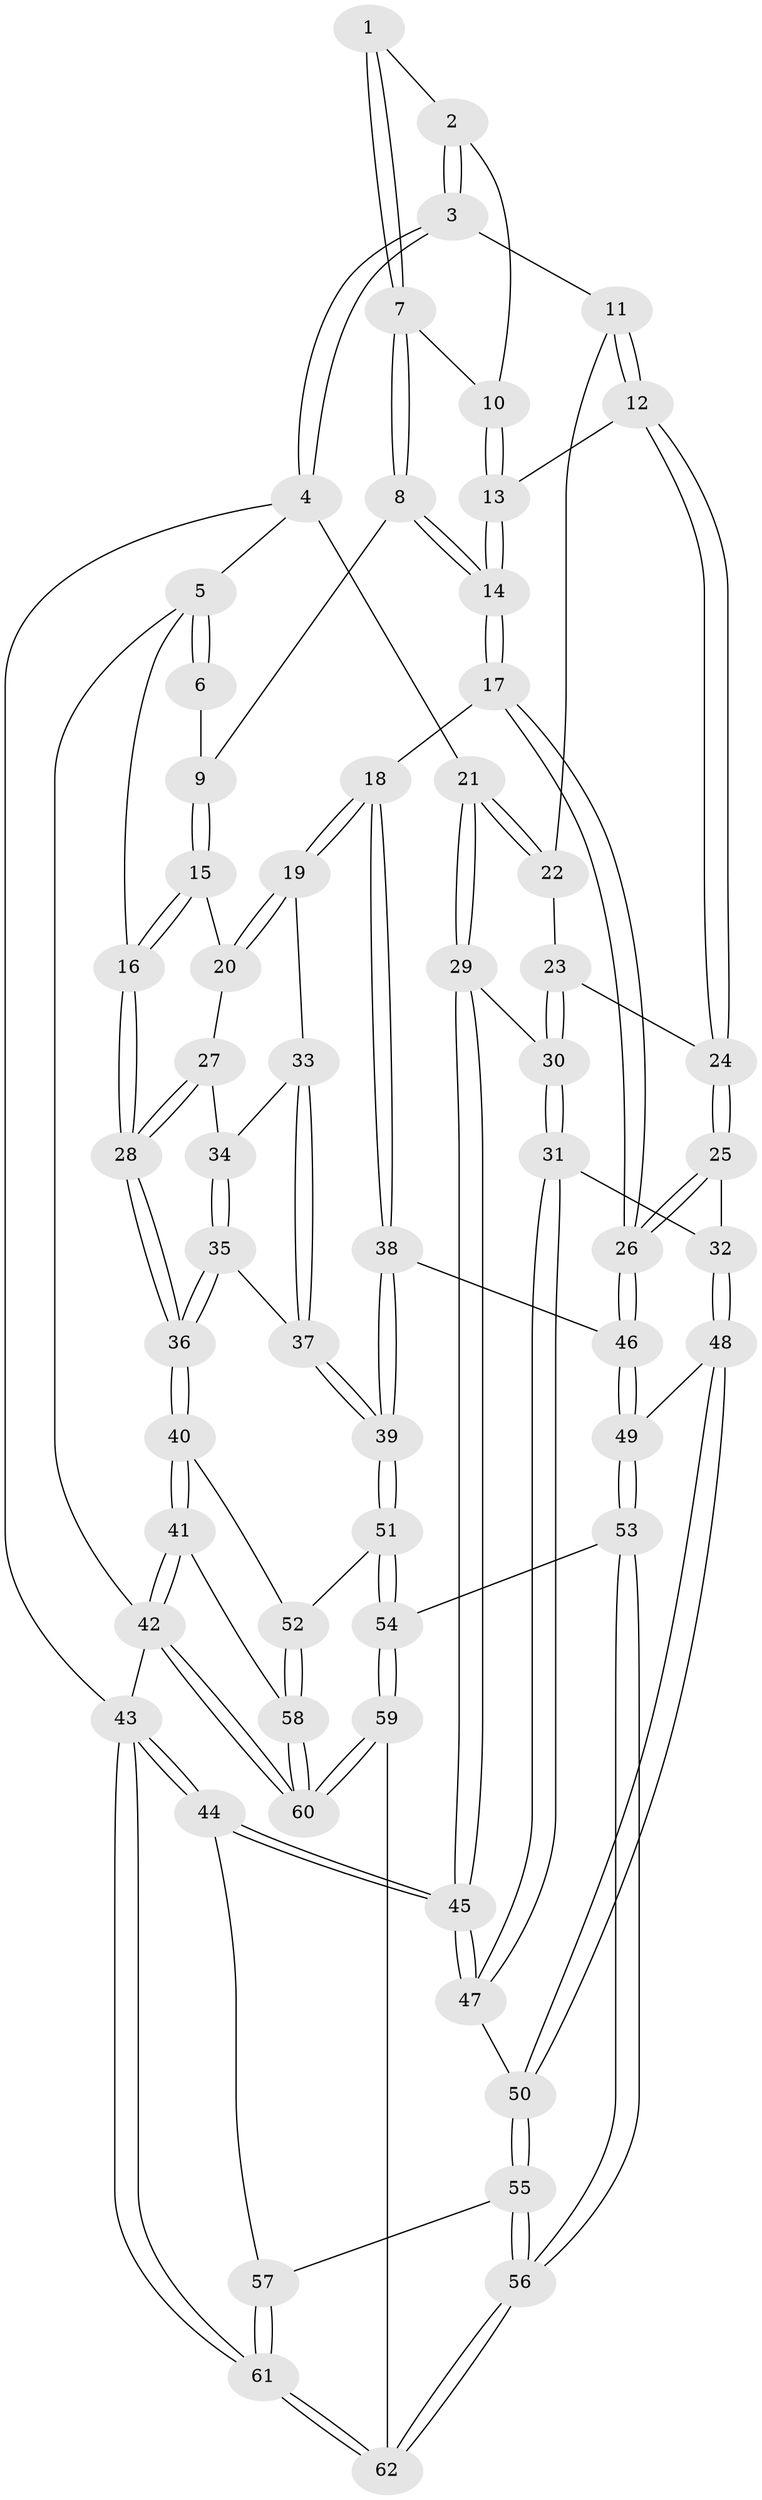 // Generated by graph-tools (version 1.1) at 2025/03/03/09/25 03:03:11]
// undirected, 62 vertices, 152 edges
graph export_dot {
graph [start="1"]
  node [color=gray90,style=filled];
  1 [pos="+0.47238905574454687+0"];
  2 [pos="+0.8963625975303111+0"];
  3 [pos="+1+0"];
  4 [pos="+1+0"];
  5 [pos="+0+0"];
  6 [pos="+0.28876420673577646+0"];
  7 [pos="+0.5981393373972957+0.21686554825850202"];
  8 [pos="+0.5379716666434019+0.2555601984476725"];
  9 [pos="+0.5239579422493049+0.25573519117678717"];
  10 [pos="+0.6889468288580657+0.19543748347513268"];
  11 [pos="+0.773388044122414+0.35631191780199584"];
  12 [pos="+0.7668486877422036+0.36127349939307174"];
  13 [pos="+0.7466085762019543+0.3557465019617604"];
  14 [pos="+0.633077172591757+0.43074985569479995"];
  15 [pos="+0.4159622753071165+0.3265608561639665"];
  16 [pos="+0+0"];
  17 [pos="+0.603368946428315+0.5005151742012207"];
  18 [pos="+0.5049517702068708+0.4895194189910291"];
  19 [pos="+0.43295495053989774+0.4528732324254743"];
  20 [pos="+0.41623663917937415+0.36372213718339735"];
  21 [pos="+1+0.1470252639808237"];
  22 [pos="+0.9780771421094847+0.3015849439132889"];
  23 [pos="+0.8352308853874794+0.41663792350126205"];
  24 [pos="+0.8121056126234061+0.41522914520782755"];
  25 [pos="+0.7936554137418546+0.5768642127104231"];
  26 [pos="+0.6581157137639907+0.5945991924693215"];
  27 [pos="+0.22517090274328097+0.42309652480454674"];
  28 [pos="+0+0.2579703763142886"];
  29 [pos="+1+0.42842807051638143"];
  30 [pos="+1+0.49249394441054906"];
  31 [pos="+0.8757803933336155+0.610063244092755"];
  32 [pos="+0.8693168941750075+0.6098752395542065"];
  33 [pos="+0.4183444462953752+0.4632849460352686"];
  34 [pos="+0.2774090862568521+0.4727766389438103"];
  35 [pos="+0.26335222688754173+0.5980097884864487"];
  36 [pos="+0+0.5921212336415339"];
  37 [pos="+0.3296317464117999+0.6405607963524675"];
  38 [pos="+0.4281262665911162+0.6935043618648989"];
  39 [pos="+0.37079317318466415+0.7223948841535013"];
  40 [pos="+0+0.6896031630885039"];
  41 [pos="+0+0.7713462820352217"];
  42 [pos="+0+1"];
  43 [pos="+1+1"];
  44 [pos="+1+0.839239746123926"];
  45 [pos="+1+0.8212294106256461"];
  46 [pos="+0.632332145181268+0.6712479703578098"];
  47 [pos="+0.9747128185549049+0.7702522538832155"];
  48 [pos="+0.7863739187580367+0.7789844641273067"];
  49 [pos="+0.662346521059042+0.7845307420014423"];
  50 [pos="+0.8748587278710948+0.8351450815460353"];
  51 [pos="+0.35927503141602063+0.7654738597426002"];
  52 [pos="+0.27732374886077343+0.8215969563594029"];
  53 [pos="+0.6555745147181775+0.8020632077343817"];
  54 [pos="+0.5427117591076718+0.9174952878120658"];
  55 [pos="+0.8603430624199918+0.9356808825667273"];
  56 [pos="+0.8182667620802961+0.9895934851565783"];
  57 [pos="+0.9701250439043151+0.9426057728828728"];
  58 [pos="+0.2534681963862767+0.9436425228571338"];
  59 [pos="+0.5352690711083549+1"];
  60 [pos="+0.20338971123139896+1"];
  61 [pos="+0.980584117578644+1"];
  62 [pos="+0.7638575243591119+1"];
  1 -- 2;
  1 -- 7;
  1 -- 7;
  2 -- 3;
  2 -- 3;
  2 -- 10;
  3 -- 4;
  3 -- 4;
  3 -- 11;
  4 -- 5;
  4 -- 21;
  4 -- 43;
  5 -- 6;
  5 -- 6;
  5 -- 16;
  5 -- 42;
  6 -- 9;
  7 -- 8;
  7 -- 8;
  7 -- 10;
  8 -- 9;
  8 -- 14;
  8 -- 14;
  9 -- 15;
  9 -- 15;
  10 -- 13;
  10 -- 13;
  11 -- 12;
  11 -- 12;
  11 -- 22;
  12 -- 13;
  12 -- 24;
  12 -- 24;
  13 -- 14;
  13 -- 14;
  14 -- 17;
  14 -- 17;
  15 -- 16;
  15 -- 16;
  15 -- 20;
  16 -- 28;
  16 -- 28;
  17 -- 18;
  17 -- 26;
  17 -- 26;
  18 -- 19;
  18 -- 19;
  18 -- 38;
  18 -- 38;
  19 -- 20;
  19 -- 20;
  19 -- 33;
  20 -- 27;
  21 -- 22;
  21 -- 22;
  21 -- 29;
  21 -- 29;
  22 -- 23;
  23 -- 24;
  23 -- 30;
  23 -- 30;
  24 -- 25;
  24 -- 25;
  25 -- 26;
  25 -- 26;
  25 -- 32;
  26 -- 46;
  26 -- 46;
  27 -- 28;
  27 -- 28;
  27 -- 34;
  28 -- 36;
  28 -- 36;
  29 -- 30;
  29 -- 45;
  29 -- 45;
  30 -- 31;
  30 -- 31;
  31 -- 32;
  31 -- 47;
  31 -- 47;
  32 -- 48;
  32 -- 48;
  33 -- 34;
  33 -- 37;
  33 -- 37;
  34 -- 35;
  34 -- 35;
  35 -- 36;
  35 -- 36;
  35 -- 37;
  36 -- 40;
  36 -- 40;
  37 -- 39;
  37 -- 39;
  38 -- 39;
  38 -- 39;
  38 -- 46;
  39 -- 51;
  39 -- 51;
  40 -- 41;
  40 -- 41;
  40 -- 52;
  41 -- 42;
  41 -- 42;
  41 -- 58;
  42 -- 60;
  42 -- 60;
  42 -- 43;
  43 -- 44;
  43 -- 44;
  43 -- 61;
  43 -- 61;
  44 -- 45;
  44 -- 45;
  44 -- 57;
  45 -- 47;
  45 -- 47;
  46 -- 49;
  46 -- 49;
  47 -- 50;
  48 -- 49;
  48 -- 50;
  48 -- 50;
  49 -- 53;
  49 -- 53;
  50 -- 55;
  50 -- 55;
  51 -- 52;
  51 -- 54;
  51 -- 54;
  52 -- 58;
  52 -- 58;
  53 -- 54;
  53 -- 56;
  53 -- 56;
  54 -- 59;
  54 -- 59;
  55 -- 56;
  55 -- 56;
  55 -- 57;
  56 -- 62;
  56 -- 62;
  57 -- 61;
  57 -- 61;
  58 -- 60;
  58 -- 60;
  59 -- 60;
  59 -- 60;
  59 -- 62;
  61 -- 62;
  61 -- 62;
}
